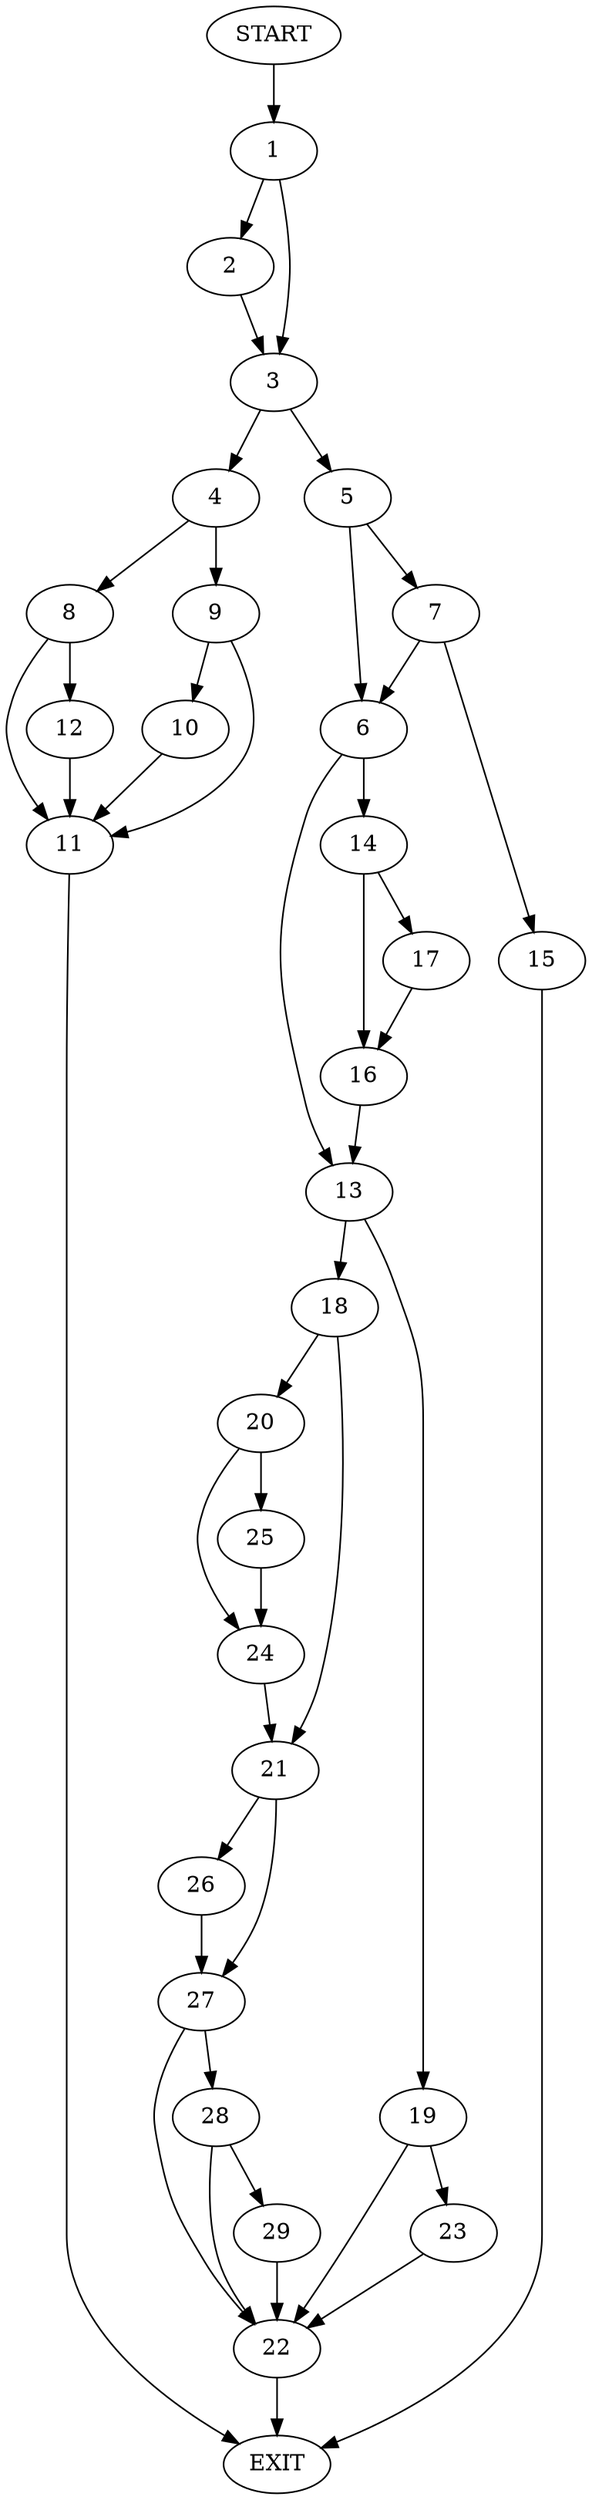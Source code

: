 digraph {
0 [label="START"]
30 [label="EXIT"]
0 -> 1
1 -> 2
1 -> 3
2 -> 3
3 -> 4
3 -> 5
5 -> 6
5 -> 7
4 -> 8
4 -> 9
9 -> 10
9 -> 11
8 -> 12
8 -> 11
10 -> 11
11 -> 30
12 -> 11
6 -> 13
6 -> 14
7 -> 6
7 -> 15
15 -> 30
14 -> 16
14 -> 17
13 -> 18
13 -> 19
17 -> 16
16 -> 13
18 -> 20
18 -> 21
19 -> 22
19 -> 23
22 -> 30
23 -> 22
20 -> 24
20 -> 25
21 -> 26
21 -> 27
25 -> 24
24 -> 21
27 -> 28
27 -> 22
26 -> 27
28 -> 29
28 -> 22
29 -> 22
}
